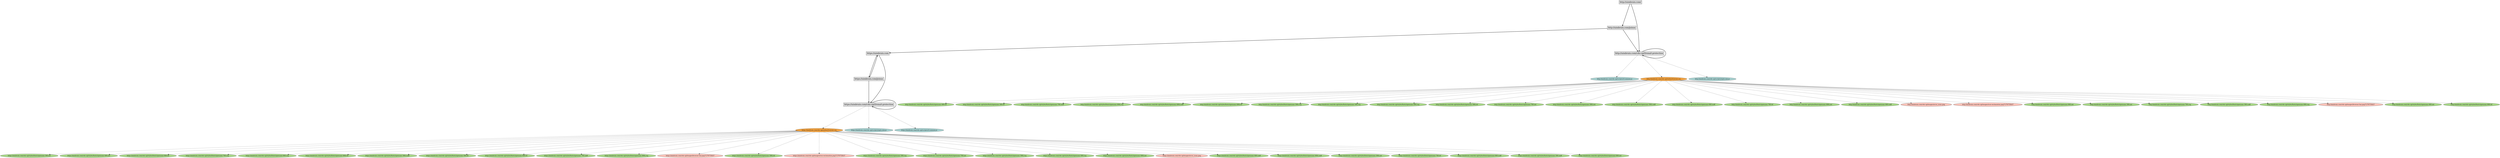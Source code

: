 digraph G {
	ranksep=3;
	ratio=auto;
	httpsaimbraincom->httpsaimbraincomjoinus[ style=bold ];
	httpsaimbraincom->httpsaimbraincomcdncgilemailprotection[ style=bold ];
	httpsaimbraincomjoinus->httpsaimbraincom[ style=bold ];
	httpsaimbraincomjoinus->httpsaimbraincomcdncgilemailprotection[ style=bold ];
	httpsaimbraincomcdncgilemailprotection->httpsaimbraincomcdncgilemailprotection[ style=bold ];
	httpsaimbraincomcdncgilemailprotection->httpsaimbraincomcdncgistylescferrorscss[ style=dashed ];
	httpsaimbraincomcdncgilemailprotection->httpsaimbraincomcdncgiscriptszeptominjs[ style=dashed ];
	httpsaimbraincomcdncgilemailprotection->httpsaimbraincomcdncgiscriptscfcommonjs[ style=dashed ];
	httpsaimbraincomcdncgistylescferrorscss->httpsaimbraincomcdncgistylesfontsopensans300eot[ style=dashed ];
	httpsaimbraincomcdncgistylescferrorscss->httpsaimbraincomcdncgistylesfontsopensans400eot[ style=dashed ];
	httpsaimbraincomcdncgistylescferrorscss->httpsaimbraincomcdncgistylesfontsopensans600ttf[ style=dashed ];
	httpsaimbraincomcdncgistylescferrorscss->httpsaimbraincomcdncgistylesfontsopensans700svg[ style=dashed ];
	httpsaimbraincomcdncgistylescferrorscss->httpsaimbraincomcdncgistylesfontsopensans600svg[ style=dashed ];
	httpsaimbraincomcdncgistylescferrorscss->httpsaimbraincomcdncgistylesfontsopensans400ittf[ style=dashed ];
	httpsaimbraincomcdncgistylescferrorscss->httpsaimbraincomcdncgistylesfontsopensans300iwoff[ style=dashed ];
	httpsaimbraincomcdncgistylescferrorscss->httpsaimbraincomcdncgistylesfontsopensans300ttf[ style=dashed ];
	httpsaimbraincomcdncgistylescferrorscss->httpsaimbraincomcdncgistylesfontsopensans400ttf[ style=dashed ];
	httpsaimbraincomcdncgistylescferrorscss->httpsaimbraincomcdncgistylesfontsopensans700woff[ style=dashed ];
	httpsaimbraincomcdncgistylescferrorscss->httpsaimbraincomcdncgistylesfontsopensans400isvg[ style=dashed ];
	httpsaimbraincomcdncgistylescferrorscss->httpsaimbraincomcdncgiimagesbrowserbarpng1376755637[ style=dashed ];
	httpsaimbraincomcdncgistylescferrorscss->httpsaimbraincomcdncgistylesfontsopensans300ittf[ style=dashed ];
	httpsaimbraincomcdncgistylescferrorscss->httpsaimbraincomcdncgiimagesiconexclamationpng1376755637[ style=dashed ];
	httpsaimbraincomcdncgistylescferrorscss->httpsaimbraincomcdncgistylesfontsopensans300svg[ style=dashed ];
	httpsaimbraincomcdncgistylescferrorscss->httpsaimbraincomcdncgistylesfontsopensans700eot[ style=dashed ];
	httpsaimbraincomcdncgistylescferrorscss->httpsaimbraincomcdncgistylesfontsopensans300isvg[ style=dashed ];
	httpsaimbraincomcdncgistylescferrorscss->httpsaimbraincomcdncgistylesfontsopensans400svg[ style=dashed ];
	httpsaimbraincomcdncgistylescferrorscss->httpsaimbraincomcdncgistylesfontsopensans400ieot[ style=dashed ];
	httpsaimbraincomcdncgistylescferrorscss->httpsaimbraincomcdncgiimageserror_iconspng[ style=dashed ];
	httpsaimbraincomcdncgistylescferrorscss->httpsaimbraincomcdncgistylesfontsopensans400woff[ style=dashed ];
	httpsaimbraincomcdncgistylescferrorscss->httpsaimbraincomcdncgistylesfontsopensans400iwoff[ style=dashed ];
	httpsaimbraincomcdncgistylescferrorscss->httpsaimbraincomcdncgistylesfontsopensans300ieot[ style=dashed ];
	httpsaimbraincomcdncgistylescferrorscss->httpsaimbraincomcdncgistylesfontsopensans700ttf[ style=dashed ];
	httpsaimbraincomcdncgistylescferrorscss->httpsaimbraincomcdncgistylesfontsopensans600woff[ style=dashed ];
	httpsaimbraincomcdncgistylescferrorscss->httpsaimbraincomcdncgistylesfontsopensans300woff[ style=dashed ];
	httpsaimbraincomcdncgistylescferrorscss->httpsaimbraincomcdncgistylesfontsopensans600eot[ style=dashed ];
	httpaimbraincom->httpaimbraincomjoinus[ style=bold ];
	httpaimbraincom->httpaimbraincomcdncgilemailprotection[ style=bold ];
	httpaimbraincomjoinus->httpsaimbraincom[ style=bold ];
	httpaimbraincomjoinus->httpaimbraincomcdncgilemailprotection[ style=bold ];
	httpaimbraincomcdncgilemailprotection->httpaimbraincomcdncgilemailprotection[ style=bold ];
	httpaimbraincomcdncgilemailprotection->httpaimbraincomcdncgiscriptscfcommonjs[ style=dashed ];
	httpaimbraincomcdncgilemailprotection->httpaimbraincomcdncgistylescferrorscss[ style=dashed ];
	httpaimbraincomcdncgilemailprotection->httpaimbraincomcdncgiscriptszeptominjs[ style=dashed ];
	httpaimbraincomcdncgistylescferrorscss->httpaimbraincomcdncgistylesfontsopensans400ttf[ style=dashed ];
	httpaimbraincomcdncgistylescferrorscss->httpaimbraincomcdncgistylesfontsopensans300ttf[ style=dashed ];
	httpaimbraincomcdncgistylescferrorscss->httpaimbraincomcdncgistylesfontsopensans700woff[ style=dashed ];
	httpaimbraincomcdncgistylescferrorscss->httpaimbraincomcdncgistylesfontsopensans400isvg[ style=dashed ];
	httpaimbraincomcdncgistylescferrorscss->httpaimbraincomcdncgistylesfontsopensans400iwoff[ style=dashed ];
	httpaimbraincomcdncgistylescferrorscss->httpaimbraincomcdncgistylesfontsopensans400ittf[ style=dashed ];
	httpaimbraincomcdncgistylescferrorscss->httpaimbraincomcdncgistylesfontsopensans300isvg[ style=dashed ];
	httpaimbraincomcdncgistylescferrorscss->httpaimbraincomcdncgistylesfontsopensans300svg[ style=dashed ];
	httpaimbraincomcdncgistylescferrorscss->httpaimbraincomcdncgistylesfontsopensans400svg[ style=dashed ];
	httpaimbraincomcdncgistylescferrorscss->httpaimbraincomcdncgistylesfontsopensans300ittf[ style=dashed ];
	httpaimbraincomcdncgistylescferrorscss->httpaimbraincomcdncgistylesfontsopensans700eot[ style=dashed ];
	httpaimbraincomcdncgistylescferrorscss->httpaimbraincomcdncgistylesfontsopensans300ieot[ style=dashed ];
	httpaimbraincomcdncgistylescferrorscss->httpaimbraincomcdncgistylesfontsopensans300iwoff[ style=dashed ];
	httpaimbraincomcdncgistylescferrorscss->httpaimbraincomcdncgistylesfontsopensans600woff[ style=dashed ];
	httpaimbraincomcdncgistylescferrorscss->httpaimbraincomcdncgistylesfontsopensans700ttf[ style=dashed ];
	httpaimbraincomcdncgistylescferrorscss->httpaimbraincomcdncgistylesfontsopensans400ieot[ style=dashed ];
	httpaimbraincomcdncgistylescferrorscss->httpaimbraincomcdncgistylesfontsopensans400woff[ style=dashed ];
	httpaimbraincomcdncgistylescferrorscss->httpaimbraincomcdncgiimageserror_iconspng[ style=dashed ];
	httpaimbraincomcdncgistylescferrorscss->httpaimbraincomcdncgiimagesiconexclamationpng1376755637[ style=dashed ];
	httpaimbraincomcdncgistylescferrorscss->httpaimbraincomcdncgistylesfontsopensans600eot[ style=dashed ];
	httpaimbraincomcdncgistylescferrorscss->httpaimbraincomcdncgistylesfontsopensans300eot[ style=dashed ];
	httpaimbraincomcdncgistylescferrorscss->httpaimbraincomcdncgistylesfontsopensans700svg[ style=dashed ];
	httpaimbraincomcdncgistylescferrorscss->httpaimbraincomcdncgistylesfontsopensans300woff[ style=dashed ];
	httpaimbraincomcdncgistylescferrorscss->httpaimbraincomcdncgistylesfontsopensans600svg[ style=dashed ];
	httpaimbraincomcdncgistylescferrorscss->httpaimbraincomcdncgiimagesbrowserbarpng1376755637[ style=dashed ];
	httpaimbraincomcdncgistylescferrorscss->httpaimbraincomcdncgistylesfontsopensans400eot[ style=dashed ];
	httpaimbraincomcdncgistylescferrorscss->httpaimbraincomcdncgistylesfontsopensans600ttf[ style=dashed ];
	httpaimbraincom [ fillcolor="#DDDDDD", fontsize=20, label="http://aimbrain.com/", shape=box, style=filled ];
	httpaimbraincomcdncgiimagesbrowserbarpng1376755637 [ fillcolor="#FFC6BC", label="http://aimbrain.com/cdn-cgi/images/browser-bar.png?1376755637", style=filled ];
	httpaimbraincomcdncgiimageserror_iconspng [ fillcolor="#FFC6BC", label="http://aimbrain.com/cdn-cgi/images/error_icons.png", style=filled ];
	httpaimbraincomcdncgiimagesiconexclamationpng1376755637 [ fillcolor="#FFC6BC", label="http://aimbrain.com/cdn-cgi/images/icon-exclamation.png?1376755637", style=filled ];
	httpaimbraincomcdncgilemailprotection [ fillcolor="#DDDDDD", fontsize=20, label="http://aimbrain.com/cdn-cgi/l/email-protection", shape=box, style=filled ];
	httpaimbraincomcdncgiscriptscfcommonjs [ fillcolor="#A7D3D2", label="http://aimbrain.com/cdn-cgi/scripts/cf.common.js", style=filled ];
	httpaimbraincomcdncgiscriptszeptominjs [ fillcolor="#A7D3D2", label="http://aimbrain.com/cdn-cgi/scripts/zepto.min.js", style=filled ];
	httpaimbraincomcdncgistylescferrorscss [ fillcolor="#F7A541", label="http://aimbrain.com/cdn-cgi/styles/cf.errors.css", style=filled ];
	httpaimbraincomcdncgistylesfontsopensans300eot [ fillcolor="#A9DA88", label="http://aimbrain.com/cdn-cgi/styles/fonts/opensans-300.eot", style=filled ];
	httpaimbraincomcdncgistylesfontsopensans300ieot [ fillcolor="#A9DA88", label="http://aimbrain.com/cdn-cgi/styles/fonts/opensans-300i.eot", style=filled ];
	httpaimbraincomcdncgistylesfontsopensans300isvg [ fillcolor="#A9DA88", label="http://aimbrain.com/cdn-cgi/styles/fonts/opensans-300i.svg", style=filled ];
	httpaimbraincomcdncgistylesfontsopensans300ittf [ fillcolor="#A9DA88", label="http://aimbrain.com/cdn-cgi/styles/fonts/opensans-300i.ttf", style=filled ];
	httpaimbraincomcdncgistylesfontsopensans300iwoff [ fillcolor="#A9DA88", label="http://aimbrain.com/cdn-cgi/styles/fonts/opensans-300i.woff", style=filled ];
	httpaimbraincomcdncgistylesfontsopensans300svg [ fillcolor="#A9DA88", label="http://aimbrain.com/cdn-cgi/styles/fonts/opensans-300.svg", style=filled ];
	httpaimbraincomcdncgistylesfontsopensans300ttf [ fillcolor="#A9DA88", label="http://aimbrain.com/cdn-cgi/styles/fonts/opensans-300.ttf", style=filled ];
	httpaimbraincomcdncgistylesfontsopensans300woff [ fillcolor="#A9DA88", label="http://aimbrain.com/cdn-cgi/styles/fonts/opensans-300.woff", style=filled ];
	httpaimbraincomcdncgistylesfontsopensans400eot [ fillcolor="#A9DA88", label="http://aimbrain.com/cdn-cgi/styles/fonts/opensans-400.eot", style=filled ];
	httpaimbraincomcdncgistylesfontsopensans400ieot [ fillcolor="#A9DA88", label="http://aimbrain.com/cdn-cgi/styles/fonts/opensans-400i.eot", style=filled ];
	httpaimbraincomcdncgistylesfontsopensans400isvg [ fillcolor="#A9DA88", label="http://aimbrain.com/cdn-cgi/styles/fonts/opensans-400i.svg", style=filled ];
	httpaimbraincomcdncgistylesfontsopensans400ittf [ fillcolor="#A9DA88", label="http://aimbrain.com/cdn-cgi/styles/fonts/opensans-400i.ttf", style=filled ];
	httpaimbraincomcdncgistylesfontsopensans400iwoff [ fillcolor="#A9DA88", label="http://aimbrain.com/cdn-cgi/styles/fonts/opensans-400i.woff", style=filled ];
	httpaimbraincomcdncgistylesfontsopensans400svg [ fillcolor="#A9DA88", label="http://aimbrain.com/cdn-cgi/styles/fonts/opensans-400.svg", style=filled ];
	httpaimbraincomcdncgistylesfontsopensans400ttf [ fillcolor="#A9DA88", label="http://aimbrain.com/cdn-cgi/styles/fonts/opensans-400.ttf", style=filled ];
	httpaimbraincomcdncgistylesfontsopensans400woff [ fillcolor="#A9DA88", label="http://aimbrain.com/cdn-cgi/styles/fonts/opensans-400.woff", style=filled ];
	httpaimbraincomcdncgistylesfontsopensans600eot [ fillcolor="#A9DA88", label="http://aimbrain.com/cdn-cgi/styles/fonts/opensans-600.eot", style=filled ];
	httpaimbraincomcdncgistylesfontsopensans600svg [ fillcolor="#A9DA88", label="http://aimbrain.com/cdn-cgi/styles/fonts/opensans-600.svg", style=filled ];
	httpaimbraincomcdncgistylesfontsopensans600ttf [ fillcolor="#A9DA88", label="http://aimbrain.com/cdn-cgi/styles/fonts/opensans-600.ttf", style=filled ];
	httpaimbraincomcdncgistylesfontsopensans600woff [ fillcolor="#A9DA88", label="http://aimbrain.com/cdn-cgi/styles/fonts/opensans-600.woff", style=filled ];
	httpaimbraincomcdncgistylesfontsopensans700eot [ fillcolor="#A9DA88", label="http://aimbrain.com/cdn-cgi/styles/fonts/opensans-700.eot", style=filled ];
	httpaimbraincomcdncgistylesfontsopensans700svg [ fillcolor="#A9DA88", label="http://aimbrain.com/cdn-cgi/styles/fonts/opensans-700.svg", style=filled ];
	httpaimbraincomcdncgistylesfontsopensans700ttf [ fillcolor="#A9DA88", label="http://aimbrain.com/cdn-cgi/styles/fonts/opensans-700.ttf", style=filled ];
	httpaimbraincomcdncgistylesfontsopensans700woff [ fillcolor="#A9DA88", label="http://aimbrain.com/cdn-cgi/styles/fonts/opensans-700.woff", style=filled ];
	httpaimbraincomjoinus [ fillcolor="#DDDDDD", fontsize=20, label="http://aimbrain.com/joinus", shape=box, style=filled ];
	httpsaimbraincom [ fillcolor="#DDDDDD", fontsize=20, label="https://aimbrain.com", shape=box, style=filled ];
	httpsaimbraincomcdncgiimagesbrowserbarpng1376755637 [ fillcolor="#FFC6BC", label="https://aimbrain.com/cdn-cgi/images/browser-bar.png?1376755637", style=filled ];
	httpsaimbraincomcdncgiimageserror_iconspng [ fillcolor="#FFC6BC", label="https://aimbrain.com/cdn-cgi/images/error_icons.png", style=filled ];
	httpsaimbraincomcdncgiimagesiconexclamationpng1376755637 [ fillcolor="#FFC6BC", label="https://aimbrain.com/cdn-cgi/images/icon-exclamation.png?1376755637", style=filled ];
	httpsaimbraincomcdncgilemailprotection [ fillcolor="#DDDDDD", fontsize=20, label="https://aimbrain.com/cdn-cgi/l/email-protection", shape=box, style=filled ];
	httpsaimbraincomcdncgiscriptscfcommonjs [ fillcolor="#A7D3D2", label="https://aimbrain.com/cdn-cgi/scripts/cf.common.js", style=filled ];
	httpsaimbraincomcdncgiscriptszeptominjs [ fillcolor="#A7D3D2", label="https://aimbrain.com/cdn-cgi/scripts/zepto.min.js", style=filled ];
	httpsaimbraincomcdncgistylescferrorscss [ fillcolor="#F7A541", label="https://aimbrain.com/cdn-cgi/styles/cf.errors.css", style=filled ];
	httpsaimbraincomcdncgistylesfontsopensans300eot [ fillcolor="#A9DA88", label="https://aimbrain.com/cdn-cgi/styles/fonts/opensans-300.eot", style=filled ];
	httpsaimbraincomcdncgistylesfontsopensans300ieot [ fillcolor="#A9DA88", label="https://aimbrain.com/cdn-cgi/styles/fonts/opensans-300i.eot", style=filled ];
	httpsaimbraincomcdncgistylesfontsopensans300isvg [ fillcolor="#A9DA88", label="https://aimbrain.com/cdn-cgi/styles/fonts/opensans-300i.svg", style=filled ];
	httpsaimbraincomcdncgistylesfontsopensans300ittf [ fillcolor="#A9DA88", label="https://aimbrain.com/cdn-cgi/styles/fonts/opensans-300i.ttf", style=filled ];
	httpsaimbraincomcdncgistylesfontsopensans300iwoff [ fillcolor="#A9DA88", label="https://aimbrain.com/cdn-cgi/styles/fonts/opensans-300i.woff", style=filled ];
	httpsaimbraincomcdncgistylesfontsopensans300svg [ fillcolor="#A9DA88", label="https://aimbrain.com/cdn-cgi/styles/fonts/opensans-300.svg", style=filled ];
	httpsaimbraincomcdncgistylesfontsopensans300ttf [ fillcolor="#A9DA88", label="https://aimbrain.com/cdn-cgi/styles/fonts/opensans-300.ttf", style=filled ];
	httpsaimbraincomcdncgistylesfontsopensans300woff [ fillcolor="#A9DA88", label="https://aimbrain.com/cdn-cgi/styles/fonts/opensans-300.woff", style=filled ];
	httpsaimbraincomcdncgistylesfontsopensans400eot [ fillcolor="#A9DA88", label="https://aimbrain.com/cdn-cgi/styles/fonts/opensans-400.eot", style=filled ];
	httpsaimbraincomcdncgistylesfontsopensans400ieot [ fillcolor="#A9DA88", label="https://aimbrain.com/cdn-cgi/styles/fonts/opensans-400i.eot", style=filled ];
	httpsaimbraincomcdncgistylesfontsopensans400isvg [ fillcolor="#A9DA88", label="https://aimbrain.com/cdn-cgi/styles/fonts/opensans-400i.svg", style=filled ];
	httpsaimbraincomcdncgistylesfontsopensans400ittf [ fillcolor="#A9DA88", label="https://aimbrain.com/cdn-cgi/styles/fonts/opensans-400i.ttf", style=filled ];
	httpsaimbraincomcdncgistylesfontsopensans400iwoff [ fillcolor="#A9DA88", label="https://aimbrain.com/cdn-cgi/styles/fonts/opensans-400i.woff", style=filled ];
	httpsaimbraincomcdncgistylesfontsopensans400svg [ fillcolor="#A9DA88", label="https://aimbrain.com/cdn-cgi/styles/fonts/opensans-400.svg", style=filled ];
	httpsaimbraincomcdncgistylesfontsopensans400ttf [ fillcolor="#A9DA88", label="https://aimbrain.com/cdn-cgi/styles/fonts/opensans-400.ttf", style=filled ];
	httpsaimbraincomcdncgistylesfontsopensans400woff [ fillcolor="#A9DA88", label="https://aimbrain.com/cdn-cgi/styles/fonts/opensans-400.woff", style=filled ];
	httpsaimbraincomcdncgistylesfontsopensans600eot [ fillcolor="#A9DA88", label="https://aimbrain.com/cdn-cgi/styles/fonts/opensans-600.eot", style=filled ];
	httpsaimbraincomcdncgistylesfontsopensans600svg [ fillcolor="#A9DA88", label="https://aimbrain.com/cdn-cgi/styles/fonts/opensans-600.svg", style=filled ];
	httpsaimbraincomcdncgistylesfontsopensans600ttf [ fillcolor="#A9DA88", label="https://aimbrain.com/cdn-cgi/styles/fonts/opensans-600.ttf", style=filled ];
	httpsaimbraincomcdncgistylesfontsopensans600woff [ fillcolor="#A9DA88", label="https://aimbrain.com/cdn-cgi/styles/fonts/opensans-600.woff", style=filled ];
	httpsaimbraincomcdncgistylesfontsopensans700eot [ fillcolor="#A9DA88", label="https://aimbrain.com/cdn-cgi/styles/fonts/opensans-700.eot", style=filled ];
	httpsaimbraincomcdncgistylesfontsopensans700svg [ fillcolor="#A9DA88", label="https://aimbrain.com/cdn-cgi/styles/fonts/opensans-700.svg", style=filled ];
	httpsaimbraincomcdncgistylesfontsopensans700ttf [ fillcolor="#A9DA88", label="https://aimbrain.com/cdn-cgi/styles/fonts/opensans-700.ttf", style=filled ];
	httpsaimbraincomcdncgistylesfontsopensans700woff [ fillcolor="#A9DA88", label="https://aimbrain.com/cdn-cgi/styles/fonts/opensans-700.woff", style=filled ];
	httpsaimbraincomjoinus [ fillcolor="#DDDDDD", fontsize=20, label="https://aimbrain.com/joinus", shape=box, style=filled ];

}
